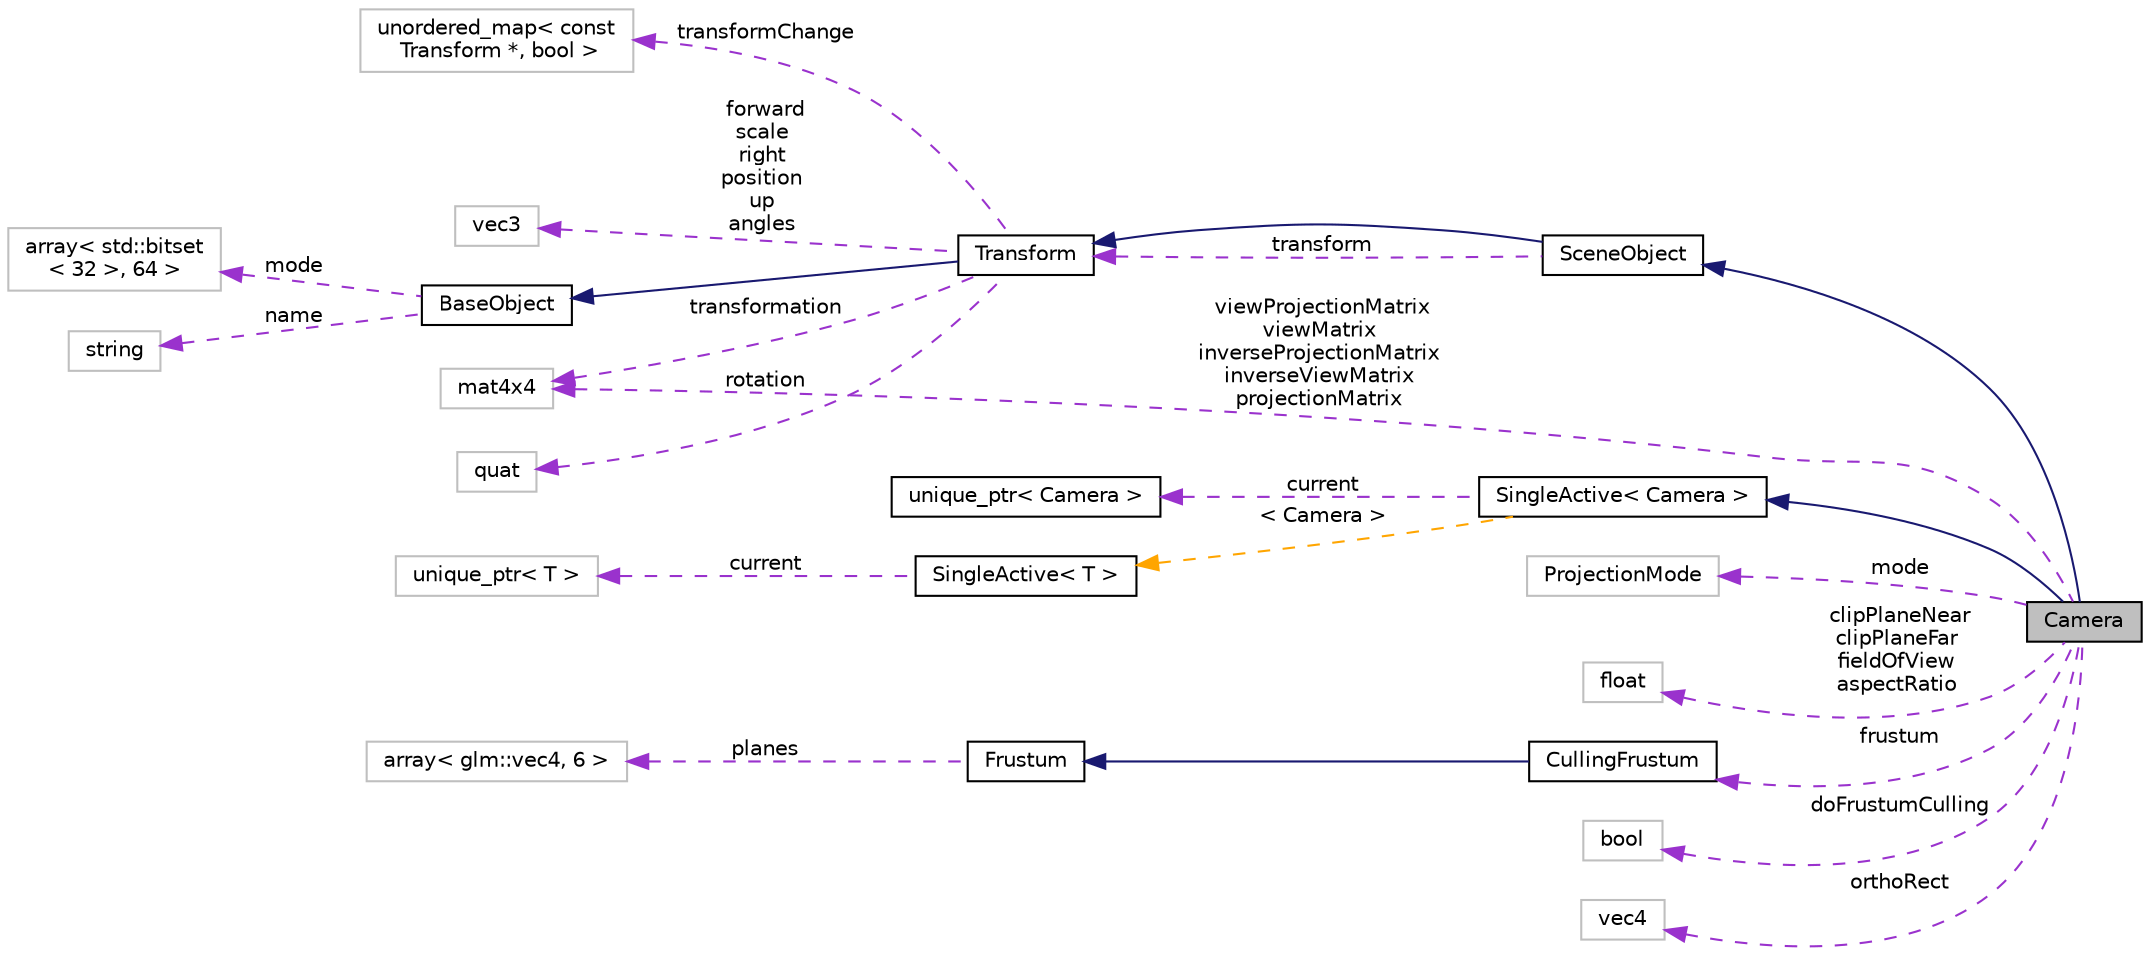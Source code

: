 digraph "Camera"
{
 // INTERACTIVE_SVG=YES
 // LATEX_PDF_SIZE
  edge [fontname="Helvetica",fontsize="10",labelfontname="Helvetica",labelfontsize="10"];
  node [fontname="Helvetica",fontsize="10",shape=record];
  rankdir="LR";
  Node1 [label="Camera",height=0.2,width=0.4,color="black", fillcolor="grey75", style="filled", fontcolor="black",tooltip="Holds parameters and settings for scene cameras. Viewing parameters and projection setup for the came..."];
  Node2 -> Node1 [dir="back",color="midnightblue",fontsize="10",style="solid",fontname="Helvetica"];
  Node2 [label="SceneObject",height=0.2,width=0.4,color="black", fillcolor="white", style="filled",URL="$class_scene_object.html",tooltip="Use for objects that residen within a scene"];
  Node3 -> Node2 [dir="back",color="midnightblue",fontsize="10",style="solid",fontname="Helvetica"];
  Node3 [label="Transform",height=0.2,width=0.4,color="black", fillcolor="white", style="filled",URL="$class_transform.html",tooltip="Handles all transformation operations such as scaling, rotating and translating"];
  Node4 -> Node3 [dir="back",color="midnightblue",fontsize="10",style="solid",fontname="Helvetica"];
  Node4 [label="BaseObject",height=0.2,width=0.4,color="black", fillcolor="white", style="filled",URL="$class_base_object.html",tooltip=" "];
  Node5 -> Node4 [dir="back",color="darkorchid3",fontsize="10",style="dashed",label=" mode" ,fontname="Helvetica"];
  Node5 [label="array\< std::bitset\l\< 32 \>, 64 \>",height=0.2,width=0.4,color="grey75", fillcolor="white", style="filled",tooltip=" "];
  Node6 -> Node4 [dir="back",color="darkorchid3",fontsize="10",style="dashed",label=" name" ,fontname="Helvetica"];
  Node6 [label="string",height=0.2,width=0.4,color="grey75", fillcolor="white", style="filled",tooltip=" "];
  Node7 -> Node3 [dir="back",color="darkorchid3",fontsize="10",style="dashed",label=" rotation" ,fontname="Helvetica"];
  Node7 [label="quat",height=0.2,width=0.4,color="grey75", fillcolor="white", style="filled",tooltip=" "];
  Node8 -> Node3 [dir="back",color="darkorchid3",fontsize="10",style="dashed",label=" transformation" ,fontname="Helvetica"];
  Node8 [label="mat4x4",height=0.2,width=0.4,color="grey75", fillcolor="white", style="filled",tooltip=" "];
  Node9 -> Node3 [dir="back",color="darkorchid3",fontsize="10",style="dashed",label=" transformChange" ,fontname="Helvetica"];
  Node9 [label="unordered_map\< const\l Transform *, bool \>",height=0.2,width=0.4,color="grey75", fillcolor="white", style="filled",tooltip=" "];
  Node10 -> Node3 [dir="back",color="darkorchid3",fontsize="10",style="dashed",label=" forward\nscale\nright\nposition\nup\nangles" ,fontname="Helvetica"];
  Node10 [label="vec3",height=0.2,width=0.4,color="grey75", fillcolor="white", style="filled",tooltip=" "];
  Node3 -> Node2 [dir="back",color="darkorchid3",fontsize="10",style="dashed",label=" transform" ,fontname="Helvetica"];
  Node11 -> Node1 [dir="back",color="midnightblue",fontsize="10",style="solid",fontname="Helvetica"];
  Node11 [label="SingleActive\< Camera \>",height=0.2,width=0.4,color="black", fillcolor="white", style="filled",URL="$class_single_active.html",tooltip=" "];
  Node12 -> Node11 [dir="back",color="darkorchid3",fontsize="10",style="dashed",label=" current" ,fontname="Helvetica"];
  Node12 [label="unique_ptr\< Camera \>",height=0.2,width=0.4,color="black", fillcolor="white", style="filled",URL="$classstatic_01std_1_1unique__ptr_3_01_camera_01_4.html",tooltip=" "];
  Node13 -> Node11 [dir="back",color="orange",fontsize="10",style="dashed",label=" \< Camera \>" ,fontname="Helvetica"];
  Node13 [label="SingleActive\< T \>",height=0.2,width=0.4,color="black", fillcolor="white", style="filled",URL="$class_single_active.html",tooltip="Template class for set up a single instance of certain class as active, differentiating it from the r..."];
  Node14 -> Node13 [dir="back",color="darkorchid3",fontsize="10",style="dashed",label=" current" ,fontname="Helvetica"];
  Node14 [label="unique_ptr\< T \>",height=0.2,width=0.4,color="grey75", fillcolor="white", style="filled",tooltip=" "];
  Node15 -> Node1 [dir="back",color="darkorchid3",fontsize="10",style="dashed",label=" mode" ,fontname="Helvetica"];
  Node15 [label="ProjectionMode",height=0.2,width=0.4,color="grey75", fillcolor="white", style="filled",tooltip=" "];
  Node16 -> Node1 [dir="back",color="darkorchid3",fontsize="10",style="dashed",label=" clipPlaneNear\nclipPlaneFar\nfieldOfView\naspectRatio" ,fontname="Helvetica"];
  Node16 [label="float",height=0.2,width=0.4,color="grey75", fillcolor="white", style="filled",tooltip=" "];
  Node8 -> Node1 [dir="back",color="darkorchid3",fontsize="10",style="dashed",label=" viewProjectionMatrix\nviewMatrix\ninverseProjectionMatrix\ninverseViewMatrix\nprojectionMatrix" ,fontname="Helvetica"];
  Node17 -> Node1 [dir="back",color="darkorchid3",fontsize="10",style="dashed",label=" frustum" ,fontname="Helvetica"];
  Node17 [label="CullingFrustum",height=0.2,width=0.4,color="black", fillcolor="white", style="filled",URL="$class_culling_frustum.html",tooltip="Contains methods for frustum culling with its Frustum parameters."];
  Node18 -> Node17 [dir="back",color="midnightblue",fontsize="10",style="solid",fontname="Helvetica"];
  Node18 [label="Frustum",height=0.2,width=0.4,color="black", fillcolor="white", style="filled",URL="$class_frustum.html",tooltip="A frustum formed by six planes"];
  Node19 -> Node18 [dir="back",color="darkorchid3",fontsize="10",style="dashed",label=" planes" ,fontname="Helvetica"];
  Node19 [label="array\< glm::vec4, 6 \>",height=0.2,width=0.4,color="grey75", fillcolor="white", style="filled",tooltip=" "];
  Node20 -> Node1 [dir="back",color="darkorchid3",fontsize="10",style="dashed",label=" doFrustumCulling" ,fontname="Helvetica"];
  Node20 [label="bool",height=0.2,width=0.4,color="grey75", fillcolor="white", style="filled",tooltip=" "];
  Node21 -> Node1 [dir="back",color="darkorchid3",fontsize="10",style="dashed",label=" orthoRect" ,fontname="Helvetica"];
  Node21 [label="vec4",height=0.2,width=0.4,color="grey75", fillcolor="white", style="filled",tooltip=" "];
}
